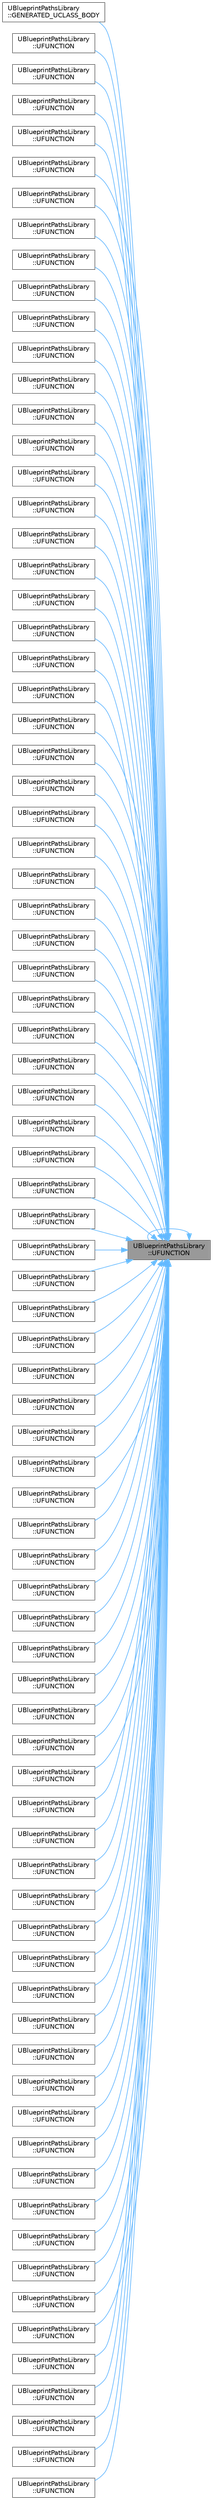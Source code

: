 digraph "UBlueprintPathsLibrary::UFUNCTION"
{
 // INTERACTIVE_SVG=YES
 // LATEX_PDF_SIZE
  bgcolor="transparent";
  edge [fontname=Helvetica,fontsize=10,labelfontname=Helvetica,labelfontsize=10];
  node [fontname=Helvetica,fontsize=10,shape=box,height=0.2,width=0.4];
  rankdir="RL";
  Node1 [id="Node000001",label="UBlueprintPathsLibrary\l::UFUNCTION",height=0.2,width=0.4,color="gray40", fillcolor="grey60", style="filled", fontcolor="black",tooltip="Returns the directory the application was launched from (useful for commandline utilities)"];
  Node1 -> Node2 [id="edge1_Node000001_Node000002",dir="back",color="steelblue1",style="solid",tooltip=" "];
  Node2 [id="Node000002",label="UBlueprintPathsLibrary\l::GENERATED_UCLASS_BODY",height=0.2,width=0.4,color="grey40", fillcolor="white", style="filled",URL="$d6/d44/classUBlueprintPathsLibrary.html#a80216d428b6efa847e8c4a88a06d82ce",tooltip="Should the \"saved\" directory structures be rooted in the user dir or relative to the \"engine/game\"."];
  Node1 -> Node3 [id="edge2_Node000001_Node000003",dir="back",color="steelblue1",style="solid",tooltip=" "];
  Node3 [id="Node000003",label="UBlueprintPathsLibrary\l::UFUNCTION",height=0.2,width=0.4,color="grey40", fillcolor="white", style="filled",URL="$d6/d44/classUBlueprintPathsLibrary.html#a3104f01a7d81ff793dfa12155961af6b",tooltip="Takes a fully pathed string and eliminates relative pathing (eg: annihilates \"..\" with the adjacent d..."];
  Node1 -> Node4 [id="edge3_Node000001_Node000004",dir="back",color="steelblue1",style="solid",tooltip=" "];
  Node4 [id="Node000004",label="UBlueprintPathsLibrary\l::UFUNCTION",height=0.2,width=0.4,color="grey40", fillcolor="white", style="filled",URL="$d6/d44/classUBlueprintPathsLibrary.html#a02455bc9185325c77464984c07b60eb3",tooltip="Returns true if this directory was found, false otherwise."];
  Node1 -> Node5 [id="edge4_Node000001_Node000005",dir="back",color="steelblue1",style="solid",tooltip=" "];
  Node5 [id="Node000005",label="UBlueprintPathsLibrary\l::UFUNCTION",height=0.2,width=0.4,color="grey40", fillcolor="white", style="filled",URL="$d6/d44/classUBlueprintPathsLibrary.html#afd578da3defda8d93a76aed94c78dc2d",tooltip="Returns true if this file was found, false otherwise."];
  Node1 -> Node6 [id="edge5_Node000001_Node000006",dir="back",color="steelblue1",style="solid",tooltip=" "];
  Node6 [id="Node000006",label="UBlueprintPathsLibrary\l::UFUNCTION",height=0.2,width=0.4,color="grey40", fillcolor="white", style="filled",URL="$d6/d44/classUBlueprintPathsLibrary.html#ad0f00346ec2f213e21601a1174d03272",tooltip=" "];
  Node1 -> Node7 [id="edge6_Node000001_Node000007",dir="back",color="steelblue1",style="solid",tooltip=" "];
  Node7 [id="Node000007",label="UBlueprintPathsLibrary\l::UFUNCTION",height=0.2,width=0.4,color="grey40", fillcolor="white", style="filled",URL="$d6/d44/classUBlueprintPathsLibrary.html#ab906b24533606fc34085681c43e5e06e",tooltip="Returns true if this path represents a root drive or volume."];
  Node1 -> Node8 [id="edge7_Node000001_Node000008",dir="back",color="steelblue1",style="solid",tooltip=" "];
  Node8 [id="Node000008",label="UBlueprintPathsLibrary\l::UFUNCTION",height=0.2,width=0.4,color="grey40", fillcolor="white", style="filled",URL="$d6/d44/classUBlueprintPathsLibrary.html#a49c5796cd328d7d083505e04b2a8b088",tooltip="Checks whether the path to the project file, if any, is set."];
  Node1 -> Node9 [id="edge8_Node000001_Node000009",dir="back",color="steelblue1",style="solid",tooltip=" "];
  Node9 [id="Node000009",label="UBlueprintPathsLibrary\l::UFUNCTION",height=0.2,width=0.4,color="grey40", fillcolor="white", style="filled",URL="$d6/d44/classUBlueprintPathsLibrary.html#a04d79d6c892045f65ed3c1acdaf64264",tooltip="Returns true if this path is relative to another path."];
  Node1 -> Node10 [id="edge9_Node000001_Node000010",dir="back",color="steelblue1",style="solid",tooltip=" "];
  Node10 [id="Node000010",label="UBlueprintPathsLibrary\l::UFUNCTION",height=0.2,width=0.4,color="grey40", fillcolor="white", style="filled",URL="$d6/d44/classUBlueprintPathsLibrary.html#a8da3ffd49b2a46ce8a452770c9cda66f",tooltip="Determines if supplied path uses a restricted/internal subdirectory."];
  Node1 -> Node11 [id="edge10_Node000001_Node000011",dir="back",color="steelblue1",style="solid",tooltip=" "];
  Node11 [id="Node000011",label="UBlueprintPathsLibrary\l::UFUNCTION",height=0.2,width=0.4,color="grey40", fillcolor="white", style="filled",URL="$d6/d44/classUBlueprintPathsLibrary.html#a1fb742bedffa044bdd2e4b526fbb476c",tooltip="Checks if two paths are the same."];
  Node1 -> Node12 [id="edge11_Node000001_Node000012",dir="back",color="steelblue1",style="solid",tooltip=" "];
  Node12 [id="Node000012",label="UBlueprintPathsLibrary\l::UFUNCTION",height=0.2,width=0.4,color="grey40", fillcolor="white", style="filled",URL="$d6/d44/classUBlueprintPathsLibrary.html#ad12b488985cbaf22cb41f1307b96eb4a",tooltip="Assuming both paths (or filenames) are relative to the same base dir, converts InPath to be relative ..."];
  Node1 -> Node13 [id="edge12_Node000001_Node000013",dir="back",color="steelblue1",style="solid",tooltip=" "];
  Node13 [id="Node000013",label="UBlueprintPathsLibrary\l::UFUNCTION",height=0.2,width=0.4,color="grey40", fillcolor="white", style="filled",URL="$d6/d44/classUBlueprintPathsLibrary.html#a110fa1b74d3bad93865652bef1d68d27",tooltip="Gets the relative path to get from BaseDir to RootDirectory."];
  Node1 -> Node14 [id="edge13_Node000001_Node000014",dir="back",color="steelblue1",style="solid",tooltip=" "];
  Node14 [id="Node000014",label="UBlueprintPathsLibrary\l::UFUNCTION",height=0.2,width=0.4,color="grey40", fillcolor="white", style="filled",URL="$d6/d44/classUBlueprintPathsLibrary.html#aef9cf3800ca78691c36552c2260ba0de",tooltip="Returns a list of editor-specific localization paths."];
  Node1 -> Node15 [id="edge14_Node000001_Node000015",dir="back",color="steelblue1",style="solid",tooltip=" "];
  Node15 [id="Node000015",label="UBlueprintPathsLibrary\l::UFUNCTION",height=0.2,width=0.4,color="grey40", fillcolor="white", style="filled",URL="$d6/d44/classUBlueprintPathsLibrary.html#aeb13a3dfb46b8dc3502901c5ffe0d29d",tooltip="Returns a list of engine-specific localization paths."];
  Node1 -> Node16 [id="edge15_Node000001_Node000016",dir="back",color="steelblue1",style="solid",tooltip=" "];
  Node16 [id="Node000016",label="UBlueprintPathsLibrary\l::UFUNCTION",height=0.2,width=0.4,color="grey40", fillcolor="white", style="filled",URL="$d6/d44/classUBlueprintPathsLibrary.html#a3b18e5f8016d22a958e5d637e00b566d",tooltip="Returns a list of game-specific localization paths."];
  Node1 -> Node17 [id="edge16_Node000001_Node000017",dir="back",color="steelblue1",style="solid",tooltip=" "];
  Node17 [id="Node000017",label="UBlueprintPathsLibrary\l::UFUNCTION",height=0.2,width=0.4,color="grey40", fillcolor="white", style="filled",URL="$d6/d44/classUBlueprintPathsLibrary.html#aa1de445f20b839060d2cc351e00242b5",tooltip="Returns a list of property name localization paths."];
  Node1 -> Node18 [id="edge17_Node000001_Node000018",dir="back",color="steelblue1",style="solid",tooltip=" "];
  Node18 [id="Node000018",label="UBlueprintPathsLibrary\l::UFUNCTION",height=0.2,width=0.4,color="grey40", fillcolor="white", style="filled",URL="$d6/d44/classUBlueprintPathsLibrary.html#a486b02c5ee731fd6dec93bebecd40745",tooltip="Returns a list of restricted/internal folder names (without any slashes) which may be tested against ..."];
  Node1 -> Node19 [id="edge18_Node000001_Node000019",dir="back",color="steelblue1",style="solid",tooltip=" "];
  Node19 [id="Node000019",label="UBlueprintPathsLibrary\l::UFUNCTION",height=0.2,width=0.4,color="grey40", fillcolor="white", style="filled",URL="$d6/d44/classUBlueprintPathsLibrary.html#a1a6d729f29124b9d7829b54501dc127c",tooltip="Returns a list of tool tip localization paths."];
  Node1 -> Node20 [id="edge19_Node000001_Node000020",dir="back",color="steelblue1",style="solid",tooltip=" "];
  Node20 [id="Node000020",label="UBlueprintPathsLibrary\l::UFUNCTION",height=0.2,width=0.4,color="grey40", fillcolor="white", style="filled",URL="$d6/d44/classUBlueprintPathsLibrary.html#a131663484baa32d8d387ddd113164bb5",tooltip="Returns the directory for automation save files."];
  Node1 -> Node21 [id="edge20_Node000001_Node000021",dir="back",color="steelblue1",style="solid",tooltip=" "];
  Node21 [id="Node000021",label="UBlueprintPathsLibrary\l::UFUNCTION",height=0.2,width=0.4,color="grey40", fillcolor="white", style="filled",URL="$d6/d44/classUBlueprintPathsLibrary.html#aac7c319acd8446b99f3a4da522d6d939",tooltip="Returns the directory for automation log files."];
  Node1 -> Node22 [id="edge21_Node000001_Node000022",dir="back",color="steelblue1",style="solid",tooltip=" "];
  Node22 [id="Node000022",label="UBlueprintPathsLibrary\l::UFUNCTION",height=0.2,width=0.4,color="grey40", fillcolor="white", style="filled",URL="$d6/d44/classUBlueprintPathsLibrary.html#a8edc111c5fa3725b158e7e12cfe68bbf",tooltip="Returns the directory for automation save files that are meant to be deleted every run."];
  Node1 -> Node23 [id="edge22_Node000001_Node000023",dir="back",color="steelblue1",style="solid",tooltip=" "];
  Node23 [id="Node000023",label="UBlueprintPathsLibrary\l::UFUNCTION",height=0.2,width=0.4,color="grey40", fillcolor="white", style="filled",URL="$d6/d44/classUBlueprintPathsLibrary.html#ac79d710156ad4e96db95b9e309bb02b1",tooltip="Returns the directory the engine uses to output BugIt files."];
  Node1 -> Node24 [id="edge23_Node000001_Node000024",dir="back",color="steelblue1",style="solid",tooltip=" "];
  Node24 [id="Node000024",label="UBlueprintPathsLibrary\l::UFUNCTION",height=0.2,width=0.4,color="grey40", fillcolor="white", style="filled",URL="$d6/d44/classUBlueprintPathsLibrary.html#a4910012ea79edc9e93e3e8c65f4c1024",tooltip="Changes the extension of the given filename (does nothing if the file has no extension)"];
  Node1 -> Node25 [id="edge24_Node000001_Node000025",dir="back",color="steelblue1",style="solid",tooltip=" "];
  Node25 [id="Node000025",label="UBlueprintPathsLibrary\l::UFUNCTION",height=0.2,width=0.4,color="grey40", fillcolor="white", style="filled",URL="$d6/d44/classUBlueprintPathsLibrary.html#a77f106aac6f4a598452d6e25686eeca8",tooltip="Returns the directory for local files used in cloud emulation or support."];
  Node1 -> Node26 [id="edge25_Node000001_Node000026",dir="back",color="steelblue1",style="solid",tooltip=" "];
  Node26 [id="Node000026",label="UBlueprintPathsLibrary\l::UFUNCTION",height=0.2,width=0.4,color="grey40", fillcolor="white", style="filled",URL="$d6/d44/classUBlueprintPathsLibrary.html#acbde2fd753fcbb9c69f6c31ae3e046f0",tooltip="Combine two or more Paths into one single Path."];
  Node1 -> Node27 [id="edge26_Node000001_Node000027",dir="back",color="steelblue1",style="solid",tooltip=" "];
  Node27 [id="Node000027",label="UBlueprintPathsLibrary\l::UFUNCTION",height=0.2,width=0.4,color="grey40", fillcolor="white", style="filled",URL="$d6/d44/classUBlueprintPathsLibrary.html#a8918e3d196a6bb50939f0ec2c225e2c3",tooltip="Converts a sandbox (in Saved/Sandboxes) path to a normal path."];
  Node1 -> Node28 [id="edge27_Node000001_Node000028",dir="back",color="steelblue1",style="solid",tooltip=" "];
  Node28 [id="Node000028",label="UBlueprintPathsLibrary\l::UFUNCTION",height=0.2,width=0.4,color="grey40", fillcolor="white", style="filled",URL="$d6/d44/classUBlueprintPathsLibrary.html#a97cb0bd908dc0441b92f808db6ffd59e",tooltip="Converts a relative path name to a fully qualified name relative to the specified BasePath."];
  Node1 -> Node29 [id="edge28_Node000001_Node000029",dir="back",color="steelblue1",style="solid",tooltip=" "];
  Node29 [id="Node000029",label="UBlueprintPathsLibrary\l::UFUNCTION",height=0.2,width=0.4,color="grey40", fillcolor="white", style="filled",URL="$d6/d44/classUBlueprintPathsLibrary.html#a1d47ad534d89d6c19c0425243fd3484c",tooltip="Converts a normal path to a sandbox path (in Saved/Sandboxes)."];
  Node1 -> Node30 [id="edge29_Node000001_Node000030",dir="back",color="steelblue1",style="solid",tooltip=" "];
  Node30 [id="Node000030",label="UBlueprintPathsLibrary\l::UFUNCTION",height=0.2,width=0.4,color="grey40", fillcolor="white", style="filled",URL="$d6/d44/classUBlueprintPathsLibrary.html#a8cfc2206063aa15b19eb5bd363db2fa5",tooltip="Creates a temporary filename with the specified prefix."];
  Node1 -> Node31 [id="edge30_Node000001_Node000031",dir="back",color="steelblue1",style="solid",tooltip=" "];
  Node31 [id="Node000031",label="UBlueprintPathsLibrary\l::UFUNCTION",height=0.2,width=0.4,color="grey40", fillcolor="white", style="filled",URL="$d6/d44/classUBlueprintPathsLibrary.html#a01c7a8fb7955b0c52bcf9b19494ba6b8",tooltip="Returns the directory for temp files used for diffing."];
  Node1 -> Node32 [id="edge31_Node000001_Node000032",dir="back",color="steelblue1",style="solid",tooltip=" "];
  Node32 [id="Node000032",label="UBlueprintPathsLibrary\l::UFUNCTION",height=0.2,width=0.4,color="grey40", fillcolor="white", style="filled",URL="$d6/d44/classUBlueprintPathsLibrary.html#aa9eca95f87e6277455deb869e73750b4",tooltip="Returns the directory the root configuration files are located."];
  Node1 -> Node33 [id="edge32_Node000001_Node000033",dir="back",color="steelblue1",style="solid",tooltip=" "];
  Node33 [id="Node000033",label="UBlueprintPathsLibrary\l::UFUNCTION",height=0.2,width=0.4,color="grey40", fillcolor="white", style="filled",URL="$d6/d44/classUBlueprintPathsLibrary.html#a9dd5e9b476d7b6b50a8f605a919ca0d8",tooltip="Returns the content directory of the \"core\" engine that can be shared across several games or across ..."];
  Node1 -> Node34 [id="edge33_Node000001_Node000034",dir="back",color="steelblue1",style="solid",tooltip=" "];
  Node34 [id="Node000034",label="UBlueprintPathsLibrary\l::UFUNCTION",height=0.2,width=0.4,color="grey40", fillcolor="white", style="filled",URL="$d6/d44/classUBlueprintPathsLibrary.html#a3ae1e5feb33e66c1b91902333eb31c3d",tooltip="Returns the base directory of the \"core\" engine that can be shared across several games or across gam..."];
  Node1 -> Node35 [id="edge34_Node000001_Node000035",dir="back",color="steelblue1",style="solid",tooltip=" "];
  Node35 [id="Node000035",label="UBlueprintPathsLibrary\l::UFUNCTION",height=0.2,width=0.4,color="grey40", fillcolor="white", style="filled",URL="$d6/d44/classUBlueprintPathsLibrary.html#a8259c5de1fa3e776a5e3e9d694795f1f",tooltip="Returns the intermediate directory of the engine."];
  Node1 -> Node36 [id="edge35_Node000001_Node000036",dir="back",color="steelblue1",style="solid",tooltip=" "];
  Node36 [id="Node000036",label="UBlueprintPathsLibrary\l::UFUNCTION",height=0.2,width=0.4,color="grey40", fillcolor="white", style="filled",URL="$d6/d44/classUBlueprintPathsLibrary.html#a0d1a53a7ff88f164002e916191a85031",tooltip="Returns the plugins directory of the engine."];
  Node1 -> Node37 [id="edge36_Node000001_Node000037",dir="back",color="steelblue1",style="solid",tooltip=" "];
  Node37 [id="Node000037",label="UBlueprintPathsLibrary\l::UFUNCTION",height=0.2,width=0.4,color="grey40", fillcolor="white", style="filled",URL="$d6/d44/classUBlueprintPathsLibrary.html#a98b7f118519b7c4964c1d43811d8285f",tooltip="Returns the saved directory of the engine."];
  Node1 -> Node38 [id="edge37_Node000001_Node000038",dir="back",color="steelblue1",style="solid",tooltip=" "];
  Node38 [id="Node000038",label="UBlueprintPathsLibrary\l::UFUNCTION",height=0.2,width=0.4,color="grey40", fillcolor="white", style="filled",URL="$d6/d44/classUBlueprintPathsLibrary.html#a3236e955987a3af36e72355913c3818c",tooltip="Returns the directory where engine source code files are kept."];
  Node1 -> Node39 [id="edge38_Node000001_Node000039",dir="back",color="steelblue1",style="solid",tooltip=" "];
  Node39 [id="Node000039",label="UBlueprintPathsLibrary\l::UFUNCTION",height=0.2,width=0.4,color="grey40", fillcolor="white", style="filled",URL="$d6/d44/classUBlueprintPathsLibrary.html#a3727ac563427781198c36cf8a7e451ce",tooltip="Returns the root directory for user-specific engine files."];
  Node1 -> Node40 [id="edge39_Node000001_Node000040",dir="back",color="steelblue1",style="solid",tooltip=" "];
  Node40 [id="Node000040",label="UBlueprintPathsLibrary\l::UFUNCTION",height=0.2,width=0.4,color="grey40", fillcolor="white", style="filled",URL="$d6/d44/classUBlueprintPathsLibrary.html#a2093c283e5d9efa9a47b6dd398988a31",tooltip="Returns the root directory for user-specific engine files which can be shared between versions."];
  Node1 -> Node41 [id="edge40_Node000001_Node000041",dir="back",color="steelblue1",style="solid",tooltip=" "];
  Node41 [id="Node000041",label="UBlueprintPathsLibrary\l::UFUNCTION",height=0.2,width=0.4,color="grey40", fillcolor="white", style="filled",URL="$d6/d44/classUBlueprintPathsLibrary.html#aa79dd7a908ce5f666af89804ffb96a7e",tooltip="Returns the base directory enterprise directory."];
  Node1 -> Node42 [id="edge41_Node000001_Node000042",dir="back",color="steelblue1",style="solid",tooltip=" "];
  Node42 [id="Node000042",label="UBlueprintPathsLibrary\l::UFUNCTION",height=0.2,width=0.4,color="grey40", fillcolor="white", style="filled",URL="$d6/d44/classUBlueprintPathsLibrary.html#a6c2119d44ab2ce579e86979a8046607d",tooltip="Returns the enterprise FeaturePack directory."];
  Node1 -> Node43 [id="edge42_Node000001_Node000043",dir="back",color="steelblue1",style="solid",tooltip=" "];
  Node43 [id="Node000043",label="UBlueprintPathsLibrary\l::UFUNCTION",height=0.2,width=0.4,color="grey40", fillcolor="white", style="filled",URL="$d6/d44/classUBlueprintPathsLibrary.html#a5656b7260e4ff8f42c419fdedf9f35c8",tooltip="Returns the enterprise plugins directory."];
  Node1 -> Node44 [id="edge43_Node000001_Node000044",dir="back",color="steelblue1",style="solid",tooltip=" "];
  Node44 [id="Node000044",label="UBlueprintPathsLibrary\l::UFUNCTION",height=0.2,width=0.4,color="grey40", fillcolor="white", style="filled",URL="$d6/d44/classUBlueprintPathsLibrary.html#a6709d0f8ad6f6519cc8af047ddb7d841",tooltip="Returns the directory where feature packs are kept."];
  Node1 -> Node45 [id="edge44_Node000001_Node000045",dir="back",color="steelblue1",style="solid",tooltip=" "];
  Node45 [id="Node000045",label="UBlueprintPathsLibrary\l::UFUNCTION",height=0.2,width=0.4,color="grey40", fillcolor="white", style="filled",URL="$d6/d44/classUBlueprintPathsLibrary.html#abe87e0923840ae920680b13899db59b9",tooltip="Returns the saved directory that is not game specific."];
  Node1 -> Node46 [id="edge45_Node000001_Node000046",dir="back",color="steelblue1",style="solid",tooltip=" "];
  Node46 [id="Node000046",label="UBlueprintPathsLibrary\l::UFUNCTION",height=0.2,width=0.4,color="grey40", fillcolor="white", style="filled",URL="$d6/d44/classUBlueprintPathsLibrary.html#ac19b392bb09f8dfcf6a2400c6c2551c0",tooltip="Returns the directory that contains subfolders for developer-specific content."];
  Node1 -> Node47 [id="edge46_Node000001_Node000047",dir="back",color="steelblue1",style="solid",tooltip=" "];
  Node47 [id="Node000047",label="UBlueprintPathsLibrary\l::UFUNCTION",height=0.2,width=0.4,color="grey40", fillcolor="white", style="filled",URL="$d6/d44/classUBlueprintPathsLibrary.html#a23ebf0c2e59a18c406ad70cb1db22bff",tooltip="Returns the directory where game source code files are kept."];
  Node1 -> Node48 [id="edge47_Node000001_Node000048",dir="back",color="steelblue1",style="solid",tooltip=" "];
  Node48 [id="Node000048",label="UBlueprintPathsLibrary\l::UFUNCTION",height=0.2,width=0.4,color="grey40", fillcolor="white", style="filled",URL="$d6/d44/classUBlueprintPathsLibrary.html#a812529812b73cc8f21dc11e39cc20793",tooltip="Returns the directory that contains developer-specific content for the current user."];
  Node1 -> Node49 [id="edge48_Node000001_Node000049",dir="back",color="steelblue1",style="solid",tooltip=" "];
  Node49 [id="Node000049",label="UBlueprintPathsLibrary\l::UFUNCTION",height=0.2,width=0.4,color="grey40", fillcolor="white", style="filled",URL="$d6/d44/classUBlueprintPathsLibrary.html#aaf4f2de200244f468a27228cde890c1c",tooltip="Returns the directory the engine saves generated config files."];
  Node1 -> Node50 [id="edge49_Node000001_Node000050",dir="back",color="steelblue1",style="solid",tooltip=" "];
  Node50 [id="Node000050",label="UBlueprintPathsLibrary\l::UFUNCTION",height=0.2,width=0.4,color="grey40", fillcolor="white", style="filled",URL="$d6/d44/classUBlueprintPathsLibrary.html#a6ead5e9094d63e5b54f7d9af09882921",tooltip=" "];
  Node1 -> Node51 [id="edge50_Node000001_Node000051",dir="back",color="steelblue1",style="solid",tooltip=" "];
  Node51 [id="Node000051",label="UBlueprintPathsLibrary\l::UFUNCTION",height=0.2,width=0.4,color="grey40", fillcolor="white", style="filled",URL="$d6/d44/classUBlueprintPathsLibrary.html#a90f2209603d3847624968130abc64d3f",tooltip=" "];
  Node1 -> Node52 [id="edge51_Node000001_Node000052",dir="back",color="steelblue1",style="solid",tooltip=" "];
  Node52 [id="Node000052",label="UBlueprintPathsLibrary\l::UFUNCTION",height=0.2,width=0.4,color="grey40", fillcolor="white", style="filled",URL="$d6/d44/classUBlueprintPathsLibrary.html#a8adeda3df74a0e74eef64655f4ec9bb6",tooltip="Gets the extension for this filename."];
  Node1 -> Node53 [id="edge52_Node000001_Node000053",dir="back",color="steelblue1",style="solid",tooltip=" "];
  Node53 [id="Node000053",label="UBlueprintPathsLibrary\l::UFUNCTION",height=0.2,width=0.4,color="grey40", fillcolor="white", style="filled",URL="$d6/d44/classUBlueprintPathsLibrary.html#a7766c94a94d37d6ea3759d94c706e96c",tooltip="Returns a string containing all invalid characters as dictated by the operating system."];
  Node1 -> Node54 [id="edge53_Node000001_Node000054",dir="back",color="steelblue1",style="solid",tooltip=" "];
  Node54 [id="Node000054",label="UBlueprintPathsLibrary\l::UFUNCTION",height=0.2,width=0.4,color="grey40", fillcolor="white", style="filled",URL="$d6/d44/classUBlueprintPathsLibrary.html#afd074a592f7d62f51d751769b4be8470",tooltip=" "];
  Node1 -> Node55 [id="edge54_Node000001_Node000055",dir="back",color="steelblue1",style="solid",tooltip=" "];
  Node55 [id="Node000055",label="UBlueprintPathsLibrary\l::UFUNCTION",height=0.2,width=0.4,color="grey40", fillcolor="white", style="filled",URL="$d6/d44/classUBlueprintPathsLibrary.html#afb6a62763ec5eee752e9089b7b03f3cc",tooltip="Gets the path to the project file."];
  Node1 -> Node1 [id="edge55_Node000001_Node000001",dir="back",color="steelblue1",style="solid",tooltip=" "];
  Node1 -> Node56 [id="edge56_Node000001_Node000056",dir="back",color="steelblue1",style="solid",tooltip=" "];
  Node56 [id="Node000056",label="UBlueprintPathsLibrary\l::UFUNCTION",height=0.2,width=0.4,color="grey40", fillcolor="white", style="filled",URL="$d6/d44/classUBlueprintPathsLibrary.html#a8a4be2e3fba6c0a27b291f75529a4427",tooltip="Returns a string that is safe to use as a filename because all items in GetInvalidFileSystemChars() a..."];
  Node1 -> Node57 [id="edge57_Node000001_Node000057",dir="back",color="steelblue1",style="solid",tooltip=" "];
  Node57 [id="Node000057",label="UBlueprintPathsLibrary\l::UFUNCTION",height=0.2,width=0.4,color="grey40", fillcolor="white", style="filled",URL="$d6/d44/classUBlueprintPathsLibrary.html#a6717b5eefc332fe453dac41b476ed3a0",tooltip="Returns the directory the engine uses to output profiling files."];
  Node1 -> Node58 [id="edge58_Node000001_Node000058",dir="back",color="steelblue1",style="solid",tooltip=" "];
  Node58 [id="Node000058",label="UBlueprintPathsLibrary\l::UFUNCTION",height=0.2,width=0.4,color="grey40", fillcolor="white", style="filled",URL="$d6/d44/classUBlueprintPathsLibrary.html#aa7751c6f8387eb194bb173d2e1f1abd5",tooltip="Returns the directory the root configuration files are located."];
  Node1 -> Node59 [id="edge59_Node000001_Node000059",dir="back",color="steelblue1",style="solid",tooltip=" "];
  Node59 [id="Node000059",label="UBlueprintPathsLibrary\l::UFUNCTION",height=0.2,width=0.4,color="grey40", fillcolor="white", style="filled",URL="$d6/d44/classUBlueprintPathsLibrary.html#a68dbfb26d63da8bbf1a0083198100598",tooltip="Returns the content directory of the current game by looking at FApp::GetProjectName()."];
  Node1 -> Node60 [id="edge60_Node000001_Node000060",dir="back",color="steelblue1",style="solid",tooltip=" "];
  Node60 [id="Node000060",label="UBlueprintPathsLibrary\l::UFUNCTION",height=0.2,width=0.4,color="grey40", fillcolor="white", style="filled",URL="$d6/d44/classUBlueprintPathsLibrary.html#a227b62912fd6cf86427c06f59f0ab95e",tooltip="Returns the base directory of the current project by looking at FApp::GetProjectName()."];
  Node1 -> Node61 [id="edge61_Node000001_Node000061",dir="back",color="steelblue1",style="solid",tooltip=" "];
  Node61 [id="Node000061",label="UBlueprintPathsLibrary\l::UFUNCTION",height=0.2,width=0.4,color="grey40", fillcolor="white", style="filled",URL="$d6/d44/classUBlueprintPathsLibrary.html#aaaaf69d3e86f9c5b5ce930bd76672d24",tooltip="Returns the intermediate directory of the current game by looking at FApp::GetProjectName()."];
  Node1 -> Node62 [id="edge62_Node000001_Node000062",dir="back",color="steelblue1",style="solid",tooltip=" "];
  Node62 [id="Node000062",label="UBlueprintPathsLibrary\l::UFUNCTION",height=0.2,width=0.4,color="grey40", fillcolor="white", style="filled",URL="$d6/d44/classUBlueprintPathsLibrary.html#ae179e92ef355a022d88289475d0a516c",tooltip="Returns the directory the engine uses to output logs."];
  Node1 -> Node63 [id="edge63_Node000001_Node000063",dir="back",color="steelblue1",style="solid",tooltip=" "];
  Node63 [id="Node000063",label="UBlueprintPathsLibrary\l::UFUNCTION",height=0.2,width=0.4,color="grey40", fillcolor="white", style="filled",URL="$d6/d44/classUBlueprintPathsLibrary.html#a086f60e098166f5292161ad96b314d96",tooltip="Returns the mods directory of the current project by looking at FApp::GetProjectName()."];
  Node1 -> Node64 [id="edge64_Node000001_Node000064",dir="back",color="steelblue1",style="solid",tooltip=" "];
  Node64 [id="Node000064",label="UBlueprintPathsLibrary\l::UFUNCTION",height=0.2,width=0.4,color="grey40", fillcolor="white", style="filled",URL="$d6/d44/classUBlueprintPathsLibrary.html#a1592998062f8369c641beb36ab718be4",tooltip=" "];
  Node1 -> Node65 [id="edge65_Node000001_Node000065",dir="back",color="steelblue1",style="solid",tooltip=" "];
  Node65 [id="Node000065",label="UBlueprintPathsLibrary\l::UFUNCTION",height=0.2,width=0.4,color="grey40", fillcolor="white", style="filled",URL="$d6/d44/classUBlueprintPathsLibrary.html#a6558adb06d798093a2fe651b527bedef",tooltip="Returns the plugins directory of the current game by looking at FApp::GetProjectName()."];
  Node1 -> Node66 [id="edge66_Node000001_Node000066",dir="back",color="steelblue1",style="solid",tooltip=" "];
  Node66 [id="Node000066",label="UBlueprintPathsLibrary\l::UFUNCTION",height=0.2,width=0.4,color="grey40", fillcolor="white", style="filled",URL="$d6/d44/classUBlueprintPathsLibrary.html#a998bd8d2aa510784080cf4b3b0ec4813",tooltip="Returns the saved directory of the current game by looking at FApp::GetProjectName()."];
  Node1 -> Node67 [id="edge67_Node000001_Node000067",dir="back",color="steelblue1",style="solid",tooltip=" "];
  Node67 [id="Node000067",label="UBlueprintPathsLibrary\l::UFUNCTION",height=0.2,width=0.4,color="grey40", fillcolor="white", style="filled",URL="$d6/d44/classUBlueprintPathsLibrary.html#ab1537bd21d6a14a4b2d2d380d1c76e8a",tooltip="Returns the root directory for user-specific game files."];
  Node1 -> Node68 [id="edge68_Node000001_Node000068",dir="back",color="steelblue1",style="solid",tooltip=" "];
  Node68 [id="Node000068",label="UBlueprintPathsLibrary\l::UFUNCTION",height=0.2,width=0.4,color="grey40", fillcolor="white", style="filled",URL="$d6/d44/classUBlueprintPathsLibrary.html#a6716b7e12d7f7a4e12194b468f260937",tooltip="Returns the root directory of the engine directory tree."];
  Node1 -> Node69 [id="edge69_Node000001_Node000069",dir="back",color="steelblue1",style="solid",tooltip=" "];
  Node69 [id="Node000069",label="UBlueprintPathsLibrary\l::UFUNCTION",height=0.2,width=0.4,color="grey40", fillcolor="white", style="filled",URL="$d6/d44/classUBlueprintPathsLibrary.html#ad68fc07f2de1ef61c86d277c35537aa6",tooltip="Returns the directory the engine stores sandbox output."];
  Node1 -> Node70 [id="edge70_Node000001_Node000070",dir="back",color="steelblue1",style="solid",tooltip=" "];
  Node70 [id="Node000070",label="UBlueprintPathsLibrary\l::UFUNCTION",height=0.2,width=0.4,color="grey40", fillcolor="white", style="filled",URL="$d6/d44/classUBlueprintPathsLibrary.html#a578b25b8905a44aa5437753e48e8b523",tooltip="Returns the directory the engine uses to output screenshot files."];
  Node1 -> Node71 [id="edge71_Node000001_Node000071",dir="back",color="steelblue1",style="solid",tooltip=" "];
  Node71 [id="Node000071",label="UBlueprintPathsLibrary\l::UFUNCTION",height=0.2,width=0.4,color="grey40", fillcolor="white", style="filled",URL="$d6/d44/classUBlueprintPathsLibrary.html#a68213312b79a1246dc6c3279ea5c6810",tooltip="Sets the extension of the given filename (like ChangeExtension, but also applies the extension if the..."];
  Node1 -> Node72 [id="edge72_Node000001_Node000072",dir="back",color="steelblue1",style="solid",tooltip=" "];
  Node72 [id="Node000072",label="UBlueprintPathsLibrary\l::UFUNCTION",height=0.2,width=0.4,color="grey40", fillcolor="white", style="filled",URL="$d6/d44/classUBlueprintPathsLibrary.html#ae80294c869b00e0f433e1d77ab512dba",tooltip="Returns the Shader Working Directory."];
  Node1 -> Node73 [id="edge73_Node000001_Node000073",dir="back",color="steelblue1",style="solid",tooltip=" "];
  Node73 [id="Node000073",label="UBlueprintPathsLibrary\l::UFUNCTION",height=0.2,width=0.4,color="grey40", fillcolor="white", style="filled",URL="$d6/d44/classUBlueprintPathsLibrary.html#ac477d261f1e4e1a9059168e1c041792a",tooltip="Returns the directory the engine uses to look for the source leaf ini files."];
  Node1 -> Node74 [id="edge74_Node000001_Node000074",dir="back",color="steelblue1",style="solid",tooltip=" "];
  Node74 [id="Node000074",label="UBlueprintPathsLibrary\l::UFUNCTION",height=0.2,width=0.4,color="grey40", fillcolor="white", style="filled",URL="$d6/d44/classUBlueprintPathsLibrary.html#a28c2d8ba9cf7acf3e25e4d6765130e38",tooltip="Returns the directory the engine uses to output user requested video capture files."];
  Node1 -> Node75 [id="edge75_Node000001_Node000075",dir="back",color="steelblue1",style="solid",tooltip=" "];
  Node75 [id="Node000075",label="UBlueprintPathsLibrary\l::UFUNCTION",height=0.2,width=0.4,color="grey40", fillcolor="white", style="filled",URL="$d6/d44/classUBlueprintPathsLibrary.html#a950f560bdefd9100f7c41b483a0e1179",tooltip="Takes an \"Unreal\" pathname and converts it to a platform filename."];
  Node1 -> Node76 [id="edge76_Node000001_Node000076",dir="back",color="steelblue1",style="solid",tooltip=" "];
  Node76 [id="Node000076",label="UBlueprintPathsLibrary\l::UFUNCTION",height=0.2,width=0.4,color="grey40", fillcolor="white", style="filled",URL="$d6/d44/classUBlueprintPathsLibrary.html#ab42a5ac358b18e43d956b869865d99a5",tooltip="Make fully standard \"Unreal\" pathname:"];
  Node1 -> Node77 [id="edge77_Node000001_Node000077",dir="back",color="steelblue1",style="solid",tooltip=" "];
  Node77 [id="Node000077",label="UBlueprintPathsLibrary\l::UFUNCTION",height=0.2,width=0.4,color="grey40", fillcolor="white", style="filled",URL="$d6/d44/classUBlueprintPathsLibrary.html#a0f10ee5e25872c54d259d8d3a45c3489",tooltip="Normalize all / and \\ to TEXT(\"/\") and remove any trailing TEXT(\"/\") if the character before that is ..."];
  Node1 -> Node78 [id="edge78_Node000001_Node000078",dir="back",color="steelblue1",style="solid",tooltip=" "];
  Node78 [id="Node000078",label="UBlueprintPathsLibrary\l::UFUNCTION",height=0.2,width=0.4,color="grey40", fillcolor="white", style="filled",URL="$d6/d44/classUBlueprintPathsLibrary.html#ab1e26facf0317b1d486cfb4c1094d960",tooltip="Convert all / and \\ to TEXT(\"/\")"];
  Node1 -> Node79 [id="edge79_Node000001_Node000079",dir="back",color="steelblue1",style="solid",tooltip=" "];
  Node79 [id="Node000079",label="UBlueprintPathsLibrary\l::UFUNCTION",height=0.2,width=0.4,color="grey40", fillcolor="white", style="filled",URL="$d6/d44/classUBlueprintPathsLibrary.html#a67f77f1627a5f20a8fc7a1ba854e20cb",tooltip="Removes duplicate slashes in paths."];
  Node1 -> Node80 [id="edge80_Node000001_Node000080",dir="back",color="steelblue1",style="solid",tooltip=" "];
  Node80 [id="Node000080",label="UBlueprintPathsLibrary\l::UFUNCTION",height=0.2,width=0.4,color="grey40", fillcolor="white", style="filled",URL="$d6/d44/classUBlueprintPathsLibrary.html#aed13e341cd84ae95a9d8911417f2eec0",tooltip="Sets the path to the project file."];
  Node1 -> Node81 [id="edge81_Node000001_Node000081",dir="back",color="steelblue1",style="solid",tooltip=" "];
  Node81 [id="Node000081",label="UBlueprintPathsLibrary\l::UFUNCTION",height=0.2,width=0.4,color="grey40", fillcolor="white", style="filled",URL="$d6/d44/classUBlueprintPathsLibrary.html#aed5ef745b9282b93f5a20010fde25225",tooltip="Parses a fully qualified or relative filename into its components (filename, path,..."];
  Node1 -> Node82 [id="edge82_Node000001_Node000082",dir="back",color="steelblue1",style="solid",tooltip=" "];
  Node82 [id="Node000082",label="UBlueprintPathsLibrary\l::UFUNCTION",height=0.2,width=0.4,color="grey40", fillcolor="white", style="filled",URL="$d6/d44/classUBlueprintPathsLibrary.html#a59e37896bb869eaad6d742465bf1a941",tooltip="Validates that the parts that make up the path contain no invalid characters as dictated by the opera..."];
}
